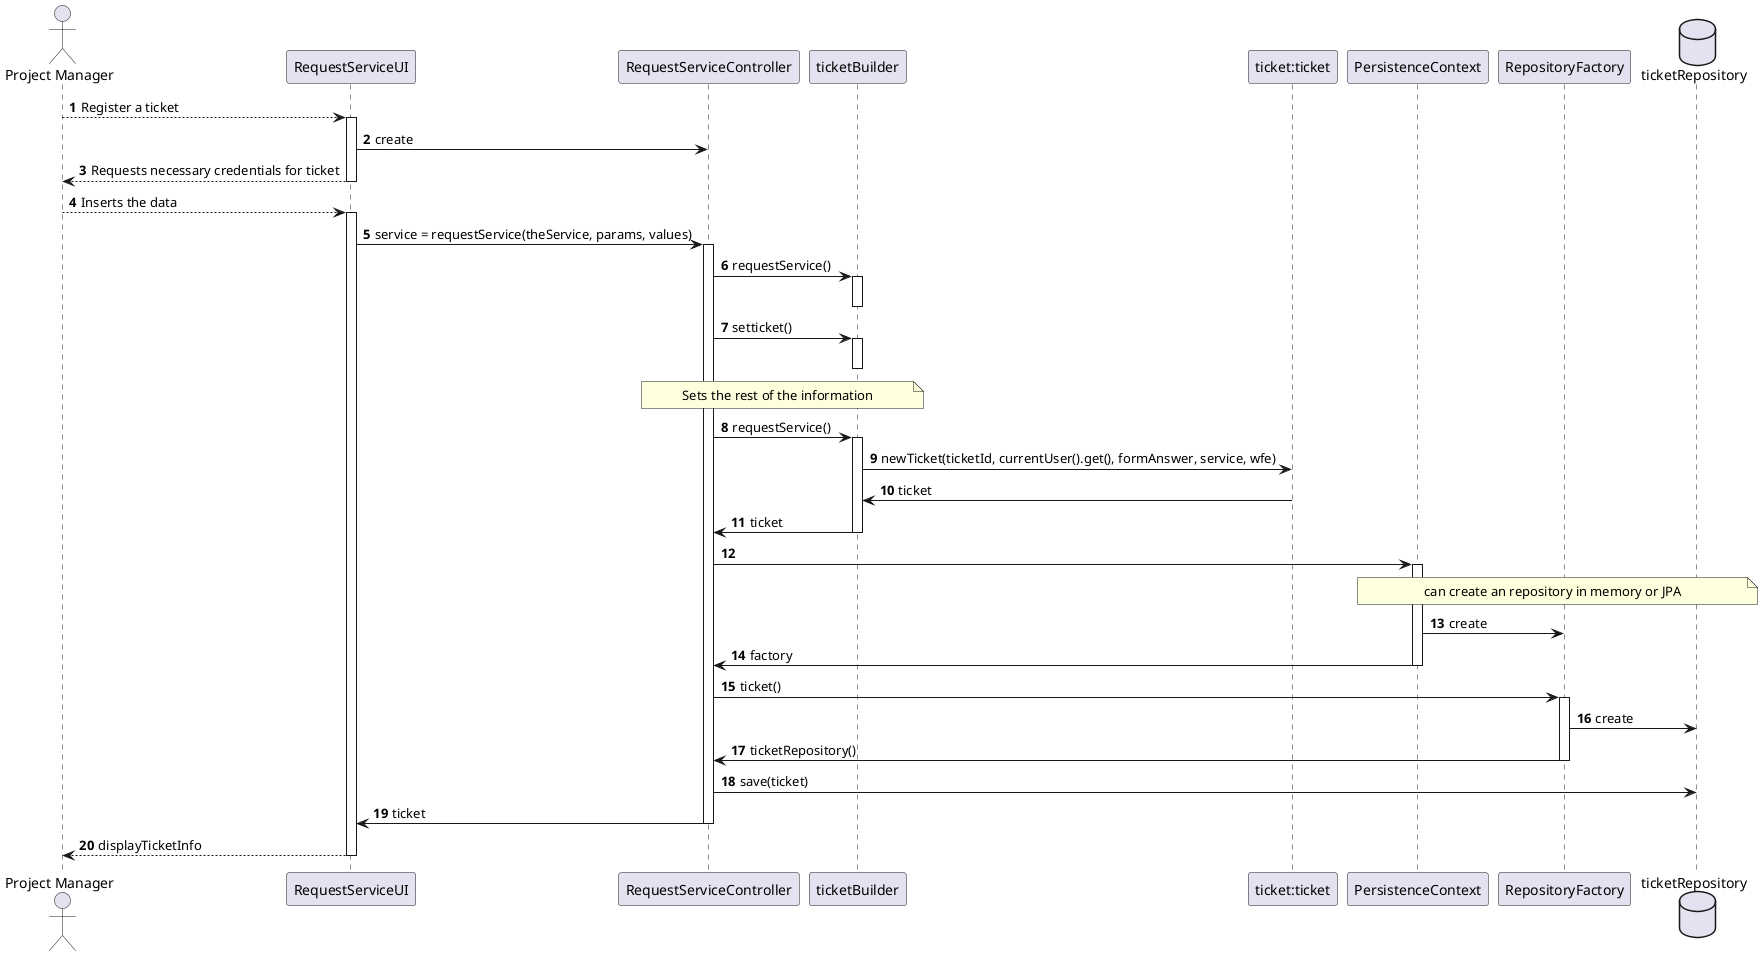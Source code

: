 @startuml
autonumber

actor "Project Manager" as PM

participant "RequestServiceUI" as UI
participant "RequestServiceController" as CTRL
participant "ticketBuilder" as CB
participant "ticket:ticket" as CC
participant "PersistenceContext" as PC
participant "RepositoryFactory" as RF


database "ticketRepository" as CR

PM --> UI : Register a ticket
activate UI
    UI -> CTRL : create
    UI --> PM : Requests necessary credentials for ticket
deactivate UI

PM --> UI : Inserts the data
activate UI
    UI -> CTRL : service = requestService(theService, params, values)
    activate CTRL
        CTRL -> CB: requestService()
        activate CB
        deactivate CB

        CTRL -> CB: setticket()
        activate CB
        deactivate CB

note over CTRL, CB : Sets the rest of the information


        CTRL -> CB: requestService()
        activate CB
                CB -> CC: newTicket(ticketId, currentUser().get(), formAnswer, service, wfe)
                CC -> CB: ticket
                CB -> CTRL: ticket
        deactivate CB

        CTRL -> PC:
        activate PC
        note over PC, CR : can create an repository in memory or JPA
         PC->RF: create
         PC->CTRL: factory

        deactivate PC

        CTRL->RF:ticket()
        activate RF
        RF->CR:create
        RF->CTRL:ticketRepository()
        deactivate RF

        CTRL->CR:save(ticket)

        CTRL->UI:ticket
    deactivate CTRL

    UI --> PM : displayTicketInfo
deactivate UI


@enduml
